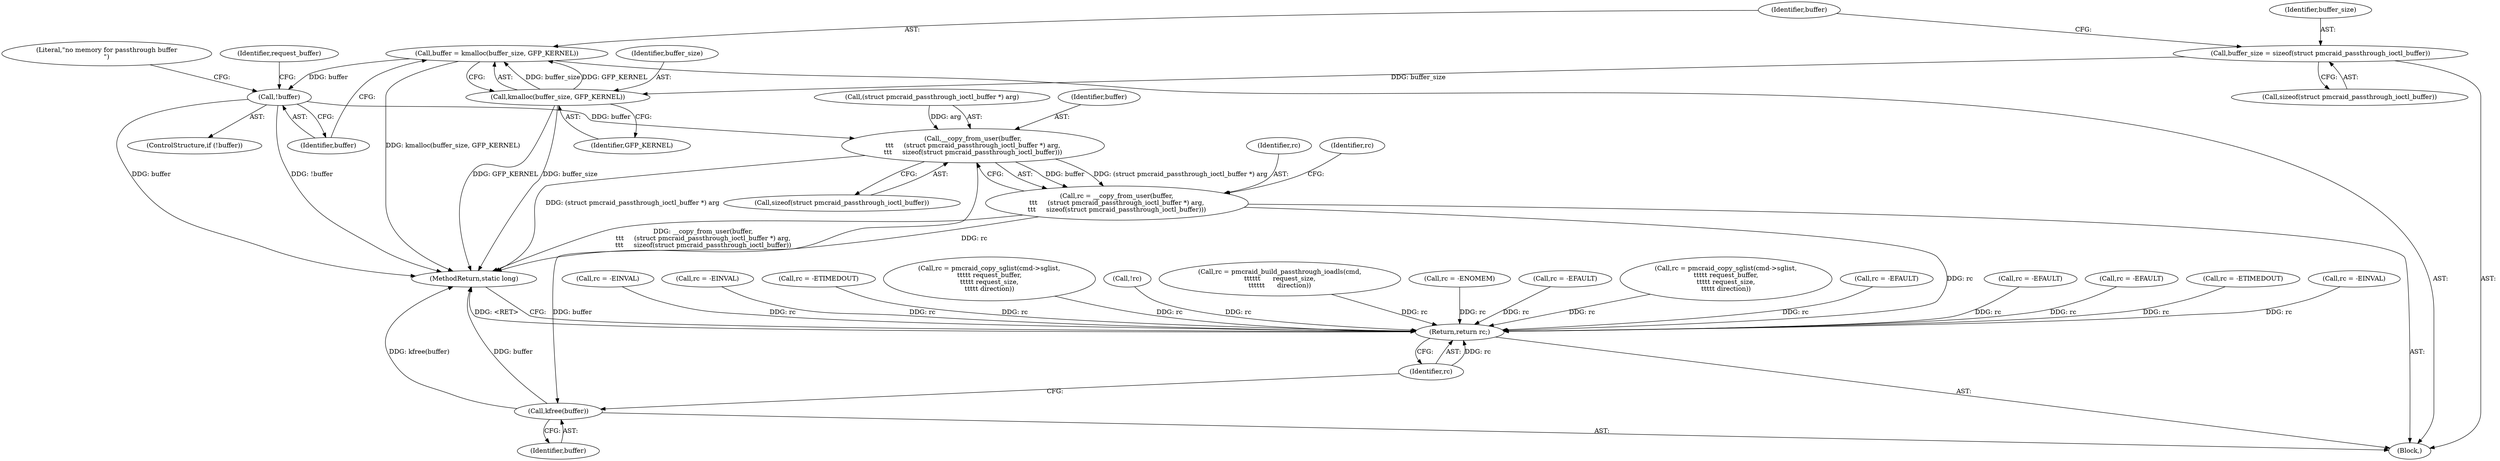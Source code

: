 digraph "0_linux_b5b515445f4f5a905c5dd27e6e682868ccd6c09d@API" {
"1000183" [label="(Call,buffer = kmalloc(buffer_size, GFP_KERNEL))"];
"1000185" [label="(Call,kmalloc(buffer_size, GFP_KERNEL))"];
"1000179" [label="(Call,buffer_size = sizeof(struct pmcraid_passthrough_ioctl_buffer))"];
"1000189" [label="(Call,!buffer)"];
"1000204" [label="(Call,__copy_from_user(buffer,\n\t\t\t     (struct pmcraid_passthrough_ioctl_buffer *) arg,\n\t\t\t     sizeof(struct pmcraid_passthrough_ioctl_buffer)))"];
"1000202" [label="(Call,rc = __copy_from_user(buffer,\n\t\t\t     (struct pmcraid_passthrough_ioctl_buffer *) arg,\n\t\t\t     sizeof(struct pmcraid_passthrough_ioctl_buffer)))"];
"1000753" [label="(Return,return rc;)"];
"1000751" [label="(Call,kfree(buffer))"];
"1000204" [label="(Call,__copy_from_user(buffer,\n\t\t\t     (struct pmcraid_passthrough_ioctl_buffer *) arg,\n\t\t\t     sizeof(struct pmcraid_passthrough_ioctl_buffer)))"];
"1000739" [label="(Call,rc = -EFAULT)"];
"1000183" [label="(Call,buffer = kmalloc(buffer_size, GFP_KERNEL))"];
"1000203" [label="(Identifier,rc)"];
"1000180" [label="(Identifier,buffer_size)"];
"1000202" [label="(Call,rc = __copy_from_user(buffer,\n\t\t\t     (struct pmcraid_passthrough_ioctl_buffer *) arg,\n\t\t\t     sizeof(struct pmcraid_passthrough_ioctl_buffer)))"];
"1000193" [label="(Literal,\"no memory for passthrough buffer\n\")"];
"1000216" [label="(Call,rc = -EFAULT)"];
"1000753" [label="(Return,return rc;)"];
"1000198" [label="(Identifier,request_buffer)"];
"1000692" [label="(Call,rc = -ETIMEDOUT)"];
"1000472" [label="(Call,rc = -EINVAL)"];
"1000279" [label="(Call,rc = -EINVAL)"];
"1000179" [label="(Call,buffer_size = sizeof(struct pmcraid_passthrough_ioctl_buffer))"];
"1000293" [label="(Call,rc = -EINVAL)"];
"1000671" [label="(Call,rc = -ETIMEDOUT)"];
"1000755" [label="(MethodReturn,static long)"];
"1000486" [label="(Call,rc = pmcraid_copy_sglist(cmd->sglist,\n\t\t\t\t\t request_buffer,\n\t\t\t\t\t request_size,\n\t\t\t\t\t direction))"];
"1000265" [label="(Call,!rc)"];
"1000189" [label="(Call,!buffer)"];
"1000209" [label="(Call,sizeof(struct pmcraid_passthrough_ioctl_buffer))"];
"1000181" [label="(Call,sizeof(struct pmcraid_passthrough_ioctl_buffer))"];
"1000205" [label="(Identifier,buffer)"];
"1000190" [label="(Identifier,buffer)"];
"1000454" [label="(Call,rc = pmcraid_build_passthrough_ioadls(cmd,\n\t\t\t\t\t\t      request_size,\n\t\t\t\t\t\t      direction))"];
"1000754" [label="(Identifier,rc)"];
"1000188" [label="(ControlStructure,if (!buffer))"];
"1000187" [label="(Identifier,GFP_KERNEL)"];
"1000751" [label="(Call,kfree(buffer))"];
"1000308" [label="(Call,rc = -ENOMEM)"];
"1000184" [label="(Identifier,buffer)"];
"1000185" [label="(Call,kmalloc(buffer_size, GFP_KERNEL))"];
"1000711" [label="(Call,rc = -EFAULT)"];
"1000206" [label="(Call,(struct pmcraid_passthrough_ioctl_buffer *) arg)"];
"1000725" [label="(Call,rc = pmcraid_copy_sglist(cmd->sglist,\n\t\t\t\t\t request_buffer,\n\t\t\t\t\t request_size,\n\t\t\t\t\t direction))"];
"1000752" [label="(Identifier,buffer)"];
"1000268" [label="(Call,rc = -EFAULT)"];
"1000186" [label="(Identifier,buffer_size)"];
"1000118" [label="(Block,)"];
"1000212" [label="(Identifier,rc)"];
"1000183" -> "1000118"  [label="AST: "];
"1000183" -> "1000185"  [label="CFG: "];
"1000184" -> "1000183"  [label="AST: "];
"1000185" -> "1000183"  [label="AST: "];
"1000190" -> "1000183"  [label="CFG: "];
"1000183" -> "1000755"  [label="DDG: kmalloc(buffer_size, GFP_KERNEL)"];
"1000185" -> "1000183"  [label="DDG: buffer_size"];
"1000185" -> "1000183"  [label="DDG: GFP_KERNEL"];
"1000183" -> "1000189"  [label="DDG: buffer"];
"1000185" -> "1000187"  [label="CFG: "];
"1000186" -> "1000185"  [label="AST: "];
"1000187" -> "1000185"  [label="AST: "];
"1000185" -> "1000755"  [label="DDG: buffer_size"];
"1000185" -> "1000755"  [label="DDG: GFP_KERNEL"];
"1000179" -> "1000185"  [label="DDG: buffer_size"];
"1000179" -> "1000118"  [label="AST: "];
"1000179" -> "1000181"  [label="CFG: "];
"1000180" -> "1000179"  [label="AST: "];
"1000181" -> "1000179"  [label="AST: "];
"1000184" -> "1000179"  [label="CFG: "];
"1000189" -> "1000188"  [label="AST: "];
"1000189" -> "1000190"  [label="CFG: "];
"1000190" -> "1000189"  [label="AST: "];
"1000193" -> "1000189"  [label="CFG: "];
"1000198" -> "1000189"  [label="CFG: "];
"1000189" -> "1000755"  [label="DDG: buffer"];
"1000189" -> "1000755"  [label="DDG: !buffer"];
"1000189" -> "1000204"  [label="DDG: buffer"];
"1000204" -> "1000202"  [label="AST: "];
"1000204" -> "1000209"  [label="CFG: "];
"1000205" -> "1000204"  [label="AST: "];
"1000206" -> "1000204"  [label="AST: "];
"1000209" -> "1000204"  [label="AST: "];
"1000202" -> "1000204"  [label="CFG: "];
"1000204" -> "1000755"  [label="DDG: (struct pmcraid_passthrough_ioctl_buffer *) arg"];
"1000204" -> "1000202"  [label="DDG: buffer"];
"1000204" -> "1000202"  [label="DDG: (struct pmcraid_passthrough_ioctl_buffer *) arg"];
"1000206" -> "1000204"  [label="DDG: arg"];
"1000204" -> "1000751"  [label="DDG: buffer"];
"1000202" -> "1000118"  [label="AST: "];
"1000203" -> "1000202"  [label="AST: "];
"1000212" -> "1000202"  [label="CFG: "];
"1000202" -> "1000755"  [label="DDG: rc"];
"1000202" -> "1000755"  [label="DDG: __copy_from_user(buffer,\n\t\t\t     (struct pmcraid_passthrough_ioctl_buffer *) arg,\n\t\t\t     sizeof(struct pmcraid_passthrough_ioctl_buffer))"];
"1000202" -> "1000753"  [label="DDG: rc"];
"1000753" -> "1000118"  [label="AST: "];
"1000753" -> "1000754"  [label="CFG: "];
"1000754" -> "1000753"  [label="AST: "];
"1000755" -> "1000753"  [label="CFG: "];
"1000753" -> "1000755"  [label="DDG: <RET>"];
"1000754" -> "1000753"  [label="DDG: rc"];
"1000454" -> "1000753"  [label="DDG: rc"];
"1000711" -> "1000753"  [label="DDG: rc"];
"1000293" -> "1000753"  [label="DDG: rc"];
"1000279" -> "1000753"  [label="DDG: rc"];
"1000216" -> "1000753"  [label="DDG: rc"];
"1000268" -> "1000753"  [label="DDG: rc"];
"1000671" -> "1000753"  [label="DDG: rc"];
"1000265" -> "1000753"  [label="DDG: rc"];
"1000472" -> "1000753"  [label="DDG: rc"];
"1000725" -> "1000753"  [label="DDG: rc"];
"1000486" -> "1000753"  [label="DDG: rc"];
"1000308" -> "1000753"  [label="DDG: rc"];
"1000692" -> "1000753"  [label="DDG: rc"];
"1000739" -> "1000753"  [label="DDG: rc"];
"1000751" -> "1000118"  [label="AST: "];
"1000751" -> "1000752"  [label="CFG: "];
"1000752" -> "1000751"  [label="AST: "];
"1000754" -> "1000751"  [label="CFG: "];
"1000751" -> "1000755"  [label="DDG: kfree(buffer)"];
"1000751" -> "1000755"  [label="DDG: buffer"];
}
